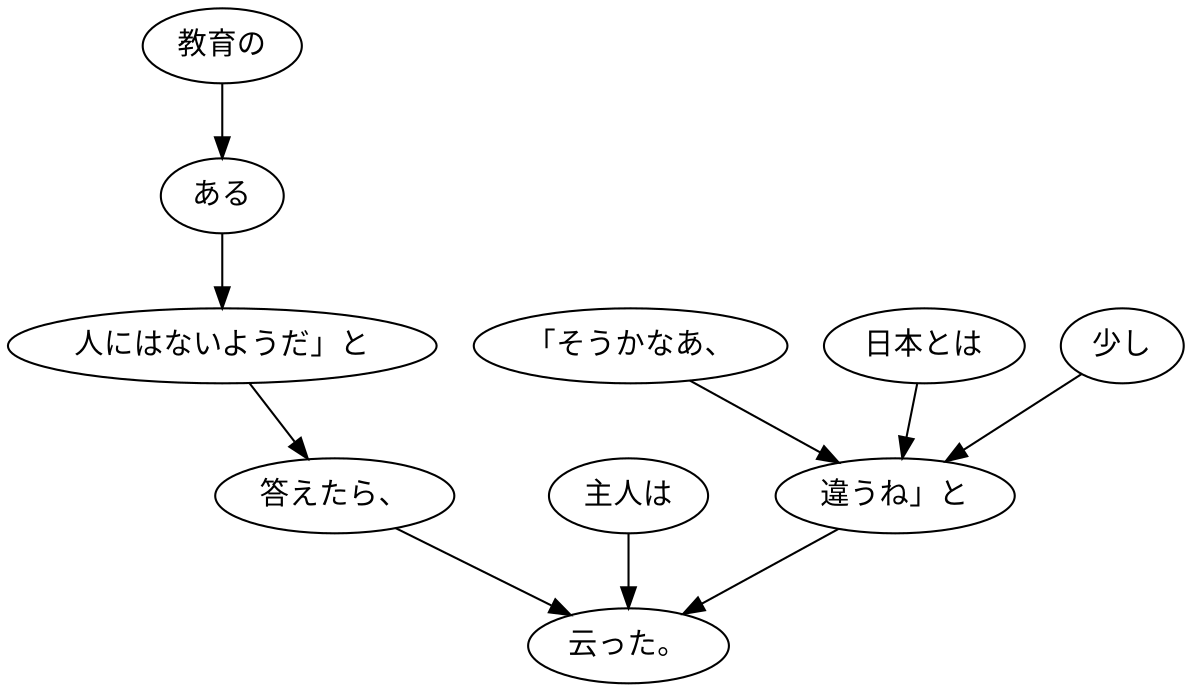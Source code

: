 digraph graph5599 {
	node0 [label="教育の"];
	node1 [label="ある"];
	node2 [label="人にはないようだ」と"];
	node3 [label="答えたら、"];
	node4 [label="主人は"];
	node5 [label="「そうかなあ、"];
	node6 [label="日本とは"];
	node7 [label="少し"];
	node8 [label="違うね」と"];
	node9 [label="云った。"];
	node0 -> node1;
	node1 -> node2;
	node2 -> node3;
	node3 -> node9;
	node4 -> node9;
	node5 -> node8;
	node6 -> node8;
	node7 -> node8;
	node8 -> node9;
}

